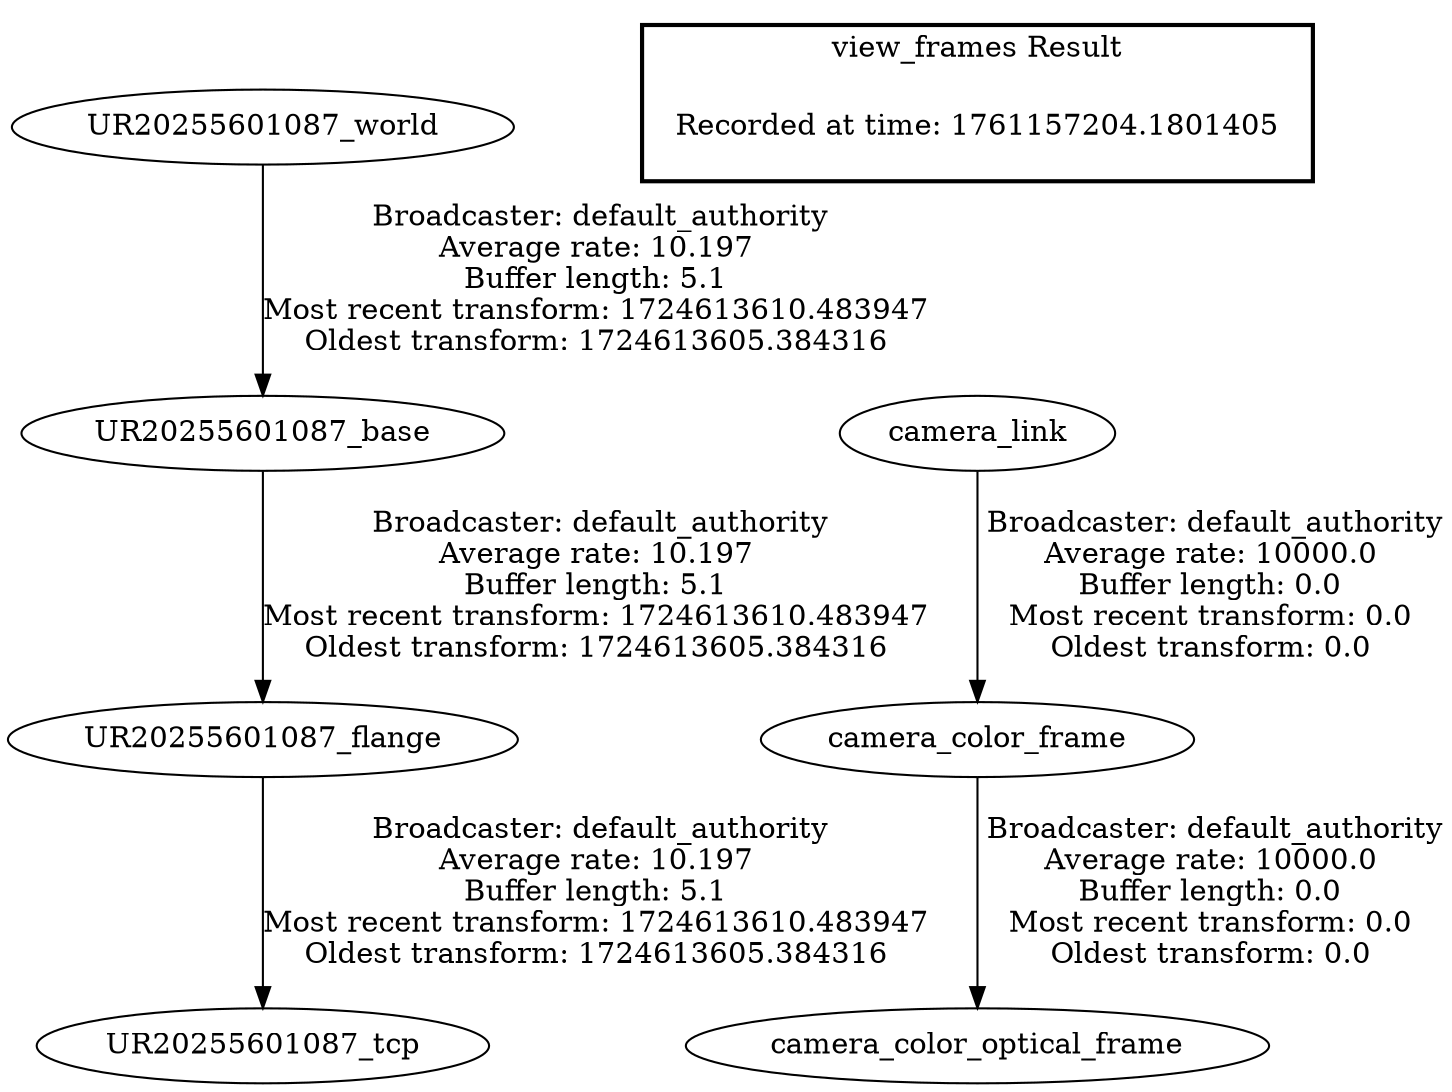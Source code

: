 digraph G {
"UR20255601087_world" -> "UR20255601087_base"[label=" Broadcaster: default_authority\nAverage rate: 10.197\nBuffer length: 5.1\nMost recent transform: 1724613610.483947\nOldest transform: 1724613605.384316\n"];
"UR20255601087_base" -> "UR20255601087_flange"[label=" Broadcaster: default_authority\nAverage rate: 10.197\nBuffer length: 5.1\nMost recent transform: 1724613610.483947\nOldest transform: 1724613605.384316\n"];
"UR20255601087_flange" -> "UR20255601087_tcp"[label=" Broadcaster: default_authority\nAverage rate: 10.197\nBuffer length: 5.1\nMost recent transform: 1724613610.483947\nOldest transform: 1724613605.384316\n"];
"camera_link" -> "camera_color_frame"[label=" Broadcaster: default_authority\nAverage rate: 10000.0\nBuffer length: 0.0\nMost recent transform: 0.0\nOldest transform: 0.0\n"];
"camera_color_frame" -> "camera_color_optical_frame"[label=" Broadcaster: default_authority\nAverage rate: 10000.0\nBuffer length: 0.0\nMost recent transform: 0.0\nOldest transform: 0.0\n"];
edge [style=invis];
 subgraph cluster_legend { style=bold; color=black; label ="view_frames Result";
"Recorded at time: 1761157204.1801405"[ shape=plaintext ] ;
}->"camera_link";
}